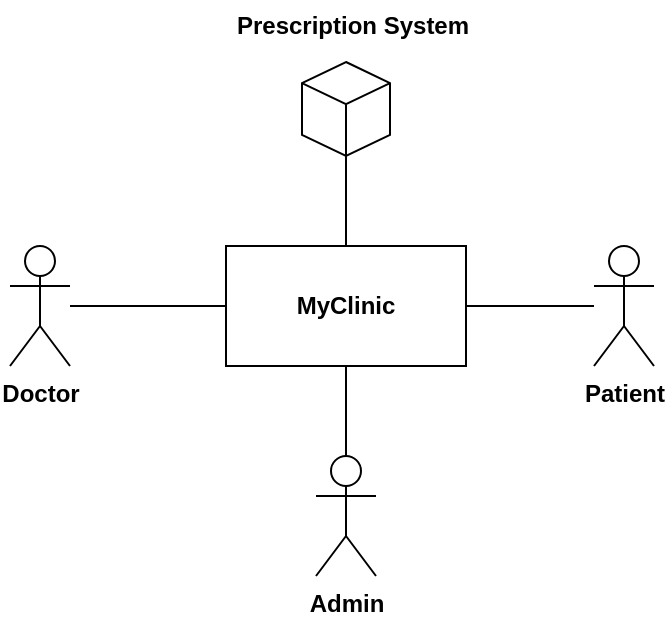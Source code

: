 <mxfile version="24.4.10" type="github">
  <diagram name="Page-1" id="w3UB9u6uiEBpwwJffAFI">
    <mxGraphModel dx="1434" dy="803" grid="0" gridSize="10" guides="1" tooltips="1" connect="1" arrows="1" fold="1" page="0" pageScale="1" pageWidth="827" pageHeight="1169" math="0" shadow="0">
      <root>
        <mxCell id="0" />
        <mxCell id="1" parent="0" />
        <mxCell id="DasESgJ1_zzesj3rviWy-1" value="&lt;b&gt;MyClinic&lt;/b&gt;" style="rounded=0;whiteSpace=wrap;html=1;" parent="1" vertex="1">
          <mxGeometry x="216" y="295" width="120" height="60" as="geometry" />
        </mxCell>
        <mxCell id="DasESgJ1_zzesj3rviWy-5" style="rounded=0;orthogonalLoop=1;jettySize=auto;html=1;endArrow=none;endFill=0;" parent="1" source="DasESgJ1_zzesj3rviWy-2" target="DasESgJ1_zzesj3rviWy-1" edge="1">
          <mxGeometry relative="1" as="geometry" />
        </mxCell>
        <mxCell id="DasESgJ1_zzesj3rviWy-2" value="&lt;b&gt;Doctor&lt;/b&gt;" style="shape=umlActor;verticalLabelPosition=bottom;verticalAlign=top;html=1;outlineConnect=0;" parent="1" vertex="1">
          <mxGeometry x="108" y="295" width="30" height="60" as="geometry" />
        </mxCell>
        <mxCell id="DasESgJ1_zzesj3rviWy-7" style="rounded=0;orthogonalLoop=1;jettySize=auto;html=1;endArrow=none;endFill=0;" parent="1" source="DasESgJ1_zzesj3rviWy-8" target="DasESgJ1_zzesj3rviWy-1" edge="1">
          <mxGeometry relative="1" as="geometry">
            <mxPoint x="376" y="417" as="targetPoint" />
          </mxGeometry>
        </mxCell>
        <mxCell id="DasESgJ1_zzesj3rviWy-8" value="&lt;b&gt;Patient&lt;/b&gt;" style="shape=umlActor;verticalLabelPosition=bottom;verticalAlign=top;html=1;outlineConnect=0;" parent="1" vertex="1">
          <mxGeometry x="400" y="295" width="30" height="60" as="geometry" />
        </mxCell>
        <mxCell id="ib5zGpc-rZhIg5keR_Bg-4" value="&lt;b&gt;Admin&lt;/b&gt;" style="shape=umlActor;verticalLabelPosition=bottom;verticalAlign=top;html=1;outlineConnect=0;" parent="1" vertex="1">
          <mxGeometry x="261" y="400" width="30" height="60" as="geometry" />
        </mxCell>
        <mxCell id="ib5zGpc-rZhIg5keR_Bg-6" style="rounded=0;orthogonalLoop=1;jettySize=auto;html=1;endArrow=none;endFill=0;" parent="1" source="ib5zGpc-rZhIg5keR_Bg-4" target="DasESgJ1_zzesj3rviWy-1" edge="1">
          <mxGeometry relative="1" as="geometry">
            <mxPoint x="286" y="365" as="targetPoint" />
            <mxPoint x="286" y="417" as="sourcePoint" />
          </mxGeometry>
        </mxCell>
        <mxCell id="JWBOeMlUJg0uvPbxDP_G-16" style="rounded=0;orthogonalLoop=1;jettySize=auto;html=1;endArrow=none;endFill=0;" parent="1" source="DasESgJ1_zzesj3rviWy-1" target="JWBOeMlUJg0uvPbxDP_G-9" edge="1">
          <mxGeometry relative="1" as="geometry">
            <mxPoint x="293" y="366" as="targetPoint" />
            <mxPoint x="299" y="325" as="sourcePoint" />
          </mxGeometry>
        </mxCell>
        <mxCell id="Qc0m6W2HLwG6TewEg2al-3" value="" style="group" parent="1" vertex="1" connectable="0">
          <mxGeometry x="216" y="172" width="130" height="78" as="geometry" />
        </mxCell>
        <mxCell id="JWBOeMlUJg0uvPbxDP_G-10" value="&lt;b&gt;Prescription System&lt;/b&gt;" style="text;html=1;align=center;verticalAlign=middle;resizable=0;points=[];autosize=1;strokeColor=none;fillColor=none;" parent="Qc0m6W2HLwG6TewEg2al-3" vertex="1">
          <mxGeometry x="-4" width="134" height="26" as="geometry" />
        </mxCell>
        <mxCell id="JWBOeMlUJg0uvPbxDP_G-9" value="" style="html=1;whiteSpace=wrap;shape=isoCube2;backgroundOutline=1;isoAngle=15;" parent="Qc0m6W2HLwG6TewEg2al-3" vertex="1">
          <mxGeometry x="38" y="31" width="44" height="47" as="geometry" />
        </mxCell>
      </root>
    </mxGraphModel>
  </diagram>
</mxfile>
